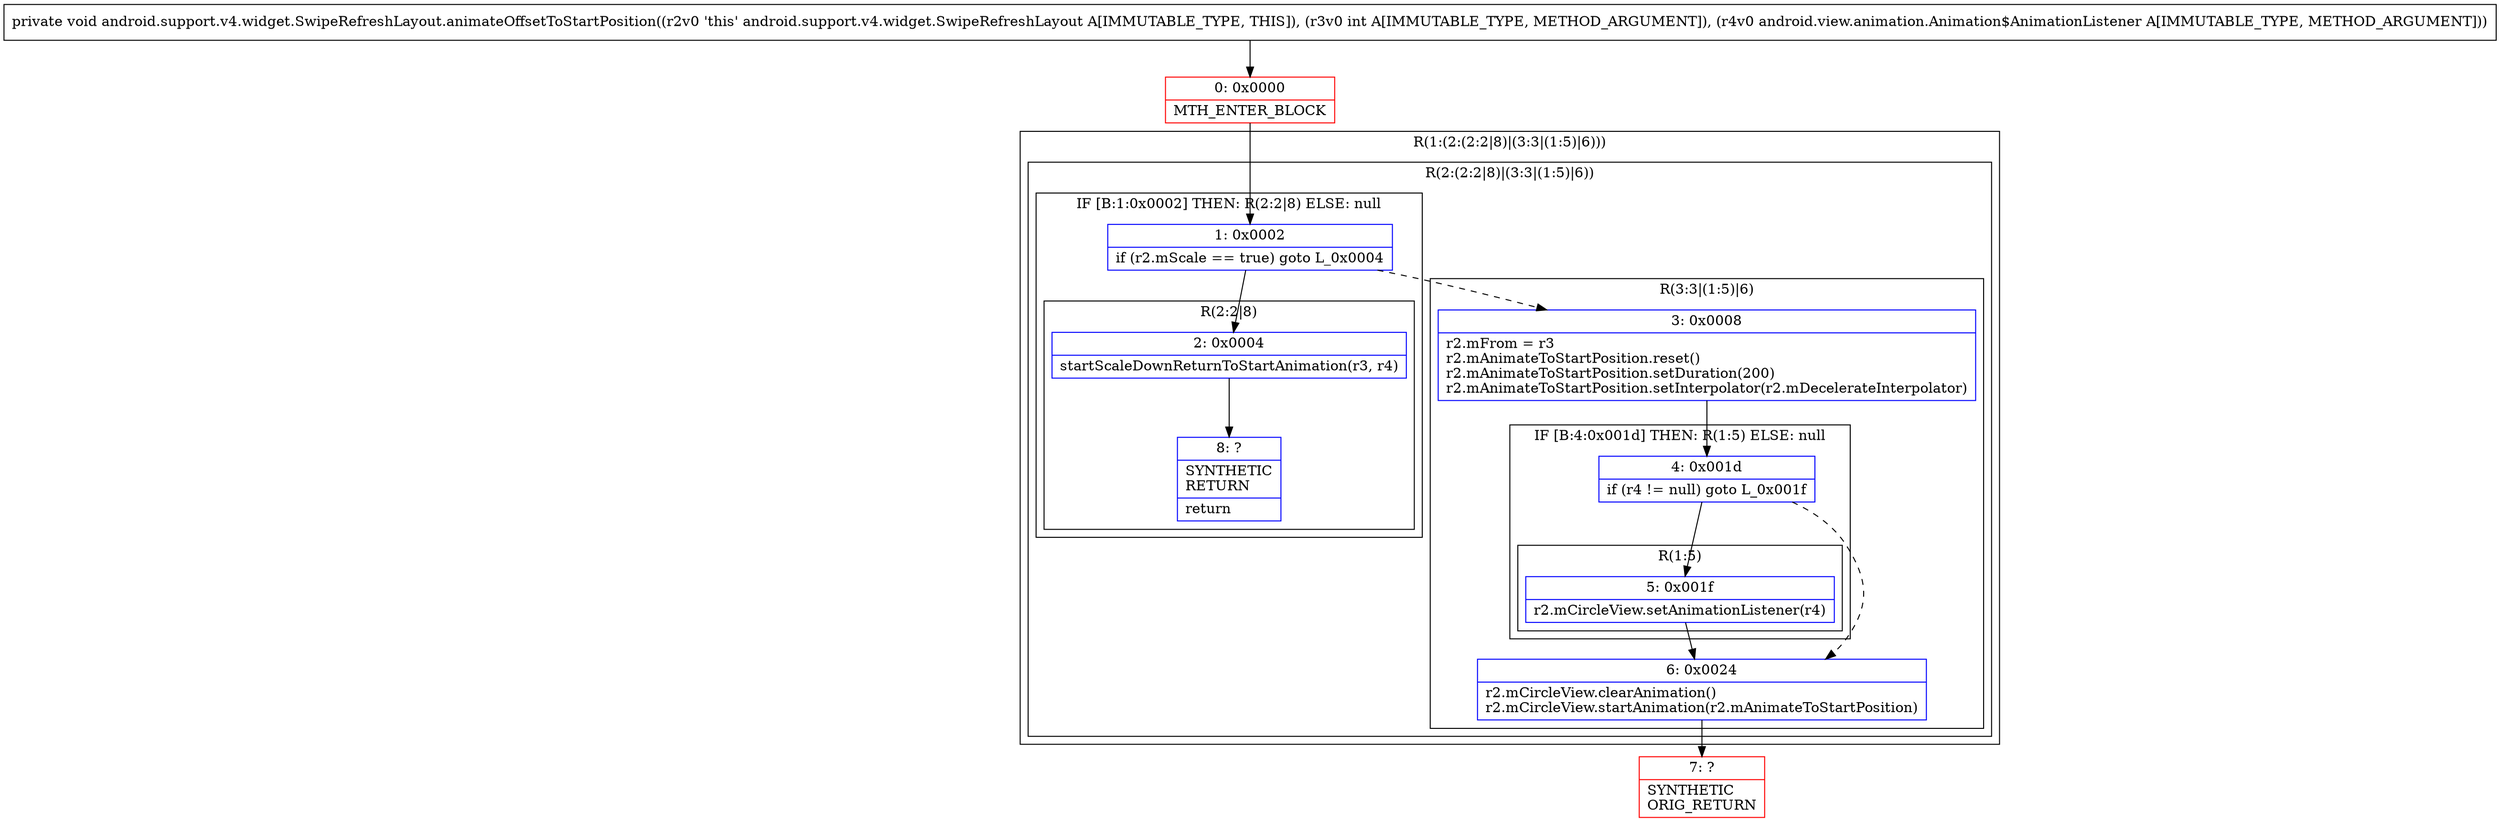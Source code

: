 digraph "CFG forandroid.support.v4.widget.SwipeRefreshLayout.animateOffsetToStartPosition(ILandroid\/view\/animation\/Animation$AnimationListener;)V" {
subgraph cluster_Region_1743217365 {
label = "R(1:(2:(2:2|8)|(3:3|(1:5)|6)))";
node [shape=record,color=blue];
subgraph cluster_Region_994718277 {
label = "R(2:(2:2|8)|(3:3|(1:5)|6))";
node [shape=record,color=blue];
subgraph cluster_IfRegion_1528648385 {
label = "IF [B:1:0x0002] THEN: R(2:2|8) ELSE: null";
node [shape=record,color=blue];
Node_1 [shape=record,label="{1\:\ 0x0002|if (r2.mScale == true) goto L_0x0004\l}"];
subgraph cluster_Region_212591410 {
label = "R(2:2|8)";
node [shape=record,color=blue];
Node_2 [shape=record,label="{2\:\ 0x0004|startScaleDownReturnToStartAnimation(r3, r4)\l}"];
Node_8 [shape=record,label="{8\:\ ?|SYNTHETIC\lRETURN\l|return\l}"];
}
}
subgraph cluster_Region_1342622136 {
label = "R(3:3|(1:5)|6)";
node [shape=record,color=blue];
Node_3 [shape=record,label="{3\:\ 0x0008|r2.mFrom = r3\lr2.mAnimateToStartPosition.reset()\lr2.mAnimateToStartPosition.setDuration(200)\lr2.mAnimateToStartPosition.setInterpolator(r2.mDecelerateInterpolator)\l}"];
subgraph cluster_IfRegion_976490983 {
label = "IF [B:4:0x001d] THEN: R(1:5) ELSE: null";
node [shape=record,color=blue];
Node_4 [shape=record,label="{4\:\ 0x001d|if (r4 != null) goto L_0x001f\l}"];
subgraph cluster_Region_185517882 {
label = "R(1:5)";
node [shape=record,color=blue];
Node_5 [shape=record,label="{5\:\ 0x001f|r2.mCircleView.setAnimationListener(r4)\l}"];
}
}
Node_6 [shape=record,label="{6\:\ 0x0024|r2.mCircleView.clearAnimation()\lr2.mCircleView.startAnimation(r2.mAnimateToStartPosition)\l}"];
}
}
}
Node_0 [shape=record,color=red,label="{0\:\ 0x0000|MTH_ENTER_BLOCK\l}"];
Node_7 [shape=record,color=red,label="{7\:\ ?|SYNTHETIC\lORIG_RETURN\l}"];
MethodNode[shape=record,label="{private void android.support.v4.widget.SwipeRefreshLayout.animateOffsetToStartPosition((r2v0 'this' android.support.v4.widget.SwipeRefreshLayout A[IMMUTABLE_TYPE, THIS]), (r3v0 int A[IMMUTABLE_TYPE, METHOD_ARGUMENT]), (r4v0 android.view.animation.Animation$AnimationListener A[IMMUTABLE_TYPE, METHOD_ARGUMENT])) }"];
MethodNode -> Node_0;
Node_1 -> Node_2;
Node_1 -> Node_3[style=dashed];
Node_2 -> Node_8;
Node_3 -> Node_4;
Node_4 -> Node_5;
Node_4 -> Node_6[style=dashed];
Node_5 -> Node_6;
Node_6 -> Node_7;
Node_0 -> Node_1;
}


